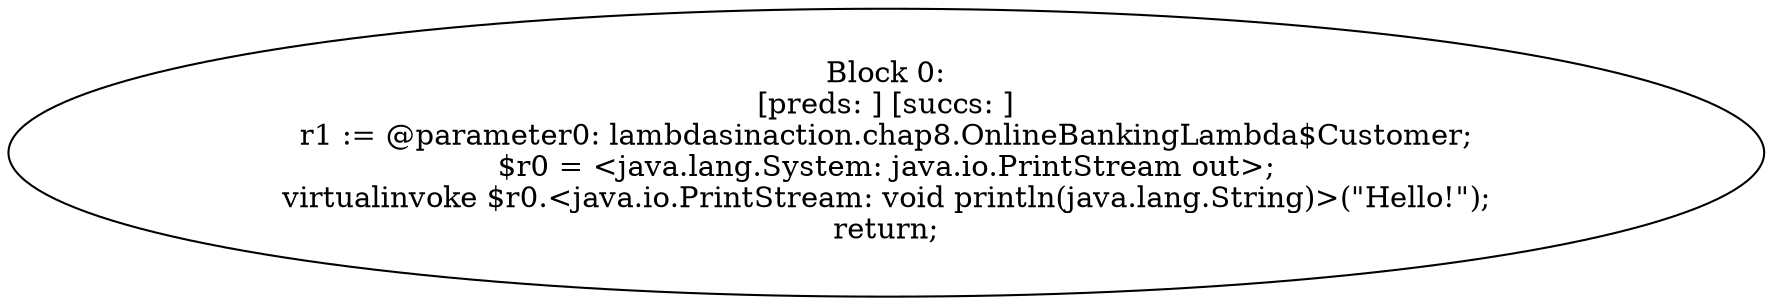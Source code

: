 digraph "unitGraph" {
    "Block 0:
[preds: ] [succs: ]
r1 := @parameter0: lambdasinaction.chap8.OnlineBankingLambda$Customer;
$r0 = <java.lang.System: java.io.PrintStream out>;
virtualinvoke $r0.<java.io.PrintStream: void println(java.lang.String)>(\"Hello!\");
return;
"
}
